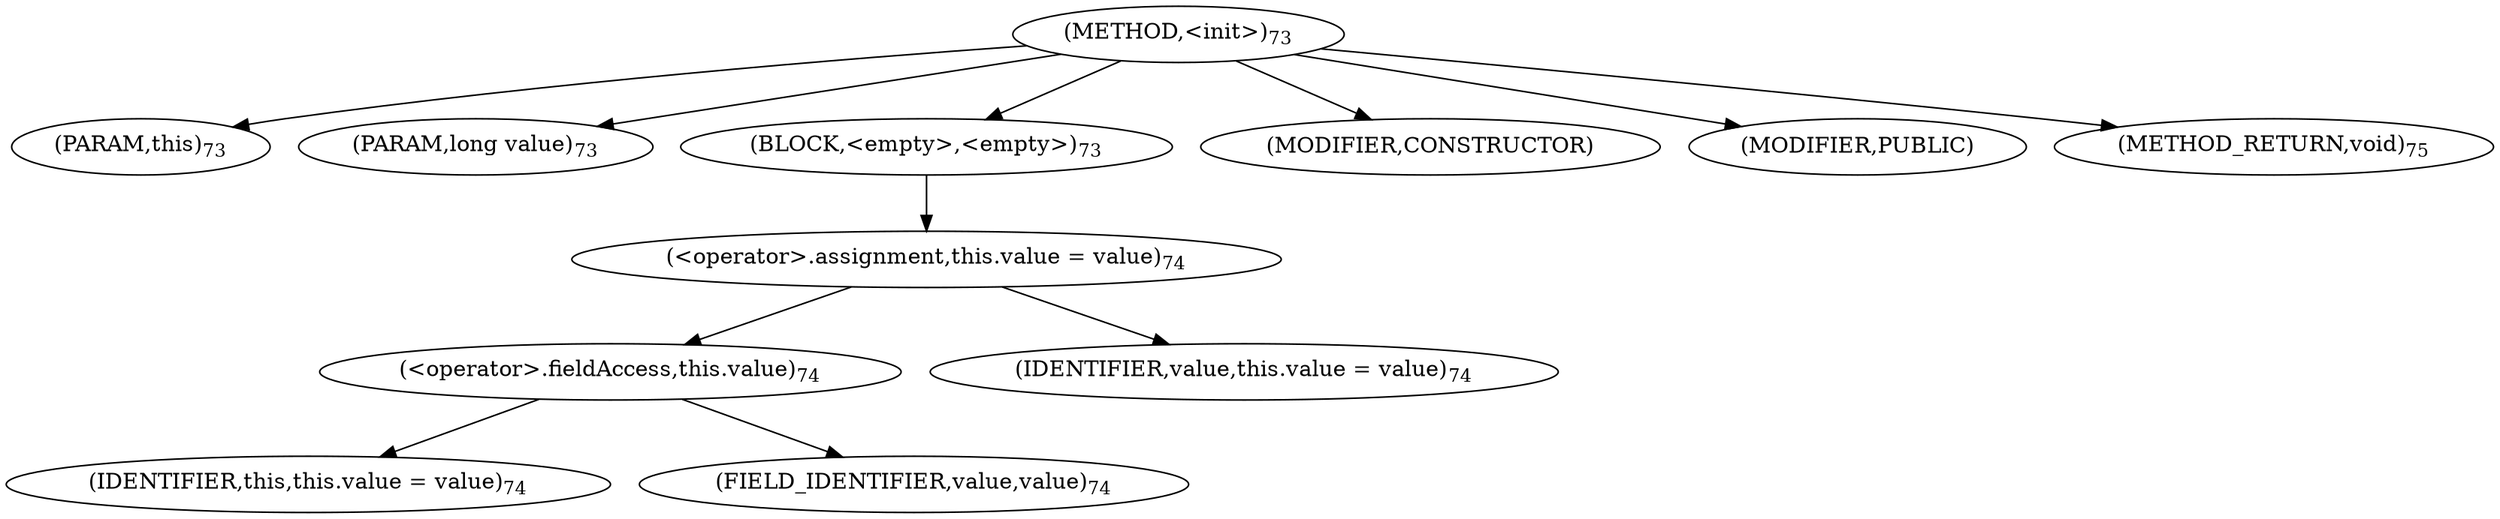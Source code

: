 digraph "&lt;init&gt;" {  
"24" [label = <(METHOD,&lt;init&gt;)<SUB>73</SUB>> ]
"4" [label = <(PARAM,this)<SUB>73</SUB>> ]
"25" [label = <(PARAM,long value)<SUB>73</SUB>> ]
"26" [label = <(BLOCK,&lt;empty&gt;,&lt;empty&gt;)<SUB>73</SUB>> ]
"27" [label = <(&lt;operator&gt;.assignment,this.value = value)<SUB>74</SUB>> ]
"28" [label = <(&lt;operator&gt;.fieldAccess,this.value)<SUB>74</SUB>> ]
"3" [label = <(IDENTIFIER,this,this.value = value)<SUB>74</SUB>> ]
"29" [label = <(FIELD_IDENTIFIER,value,value)<SUB>74</SUB>> ]
"30" [label = <(IDENTIFIER,value,this.value = value)<SUB>74</SUB>> ]
"31" [label = <(MODIFIER,CONSTRUCTOR)> ]
"32" [label = <(MODIFIER,PUBLIC)> ]
"33" [label = <(METHOD_RETURN,void)<SUB>75</SUB>> ]
  "24" -> "4" 
  "24" -> "25" 
  "24" -> "26" 
  "24" -> "31" 
  "24" -> "32" 
  "24" -> "33" 
  "26" -> "27" 
  "27" -> "28" 
  "27" -> "30" 
  "28" -> "3" 
  "28" -> "29" 
}

